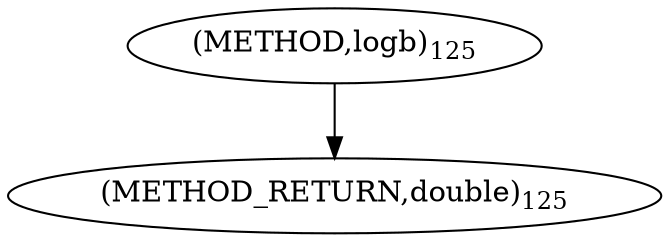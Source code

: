 digraph "logb" {  
"6292" [label = <(METHOD,logb)<SUB>125</SUB>> ]
"6294" [label = <(METHOD_RETURN,double)<SUB>125</SUB>> ]
  "6292" -> "6294" 
}
